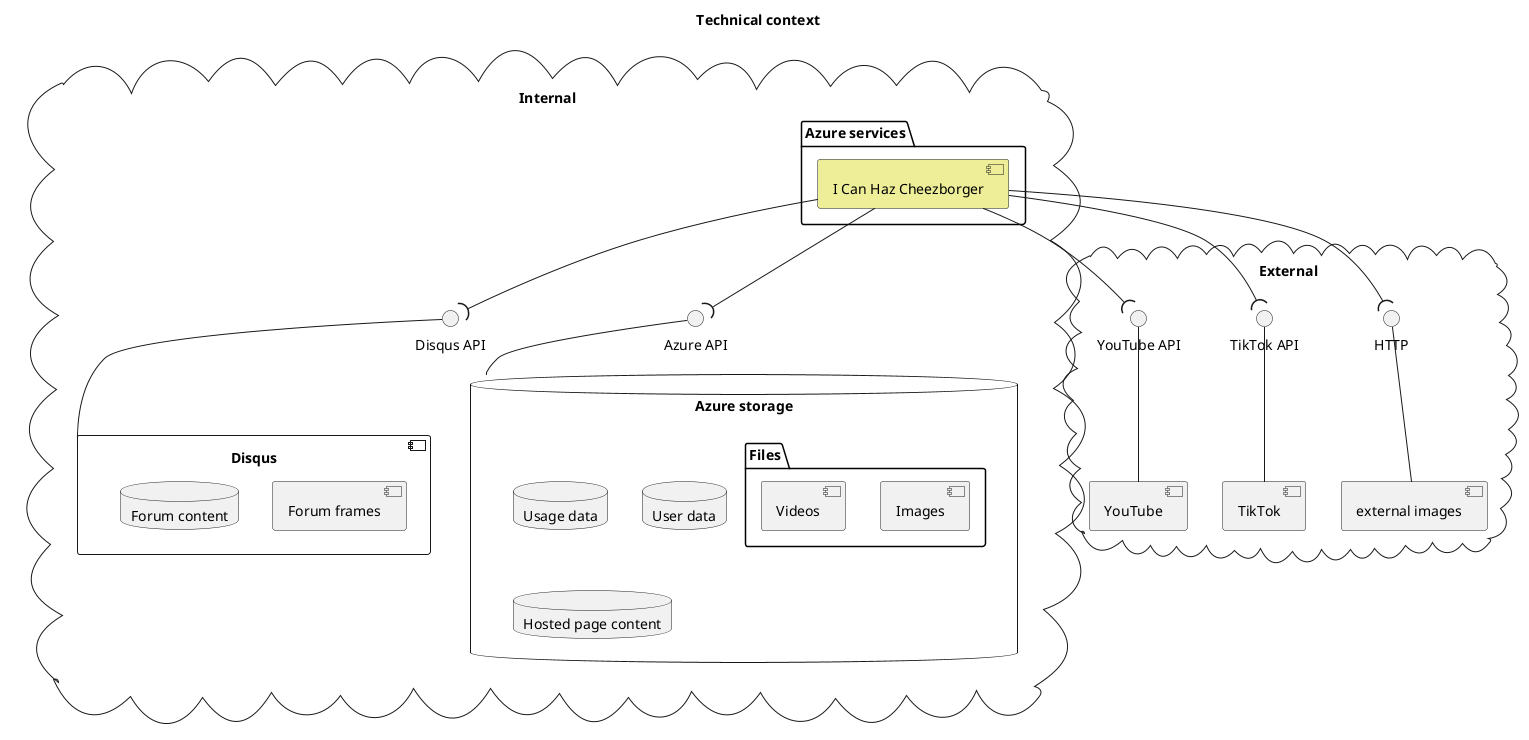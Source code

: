 @startuml
title Technical context


cloud "External" {

    [YouTube] as youtube
    () "YouTube API" as youtubeapi
    youtube -up- youtubeapi
    [TikTok] as tiktok
    () "TikTok API" as tiktokapi
    tiktok -up- tiktokapi
    [external images] as internet
    () "HTTP" as http
    internet -up- http

}

cloud "Internal" {
    database "Azure storage" as azure {
        folder "Files" {
            [Images]
            [Videos]
        }
        database "Usage data"
        database "User data"
        database "Hosted page content"
    }
    () "Azure API" as azureapi
    azure -up- azureapi
    
    package "Azure services" {
        [I Can Haz Cheezborger] as core #eeee99
    }

    component Disqus as disqus {
        [Forum frames]
        database "Forum content"
    }
    () "Disqus API" as disqusapi
    
    disqus -up- disqusapi
}

core --( youtubeapi
core --( tiktokapi
core --( http

core --( azureapi
core --( disqusapi

@enduml
